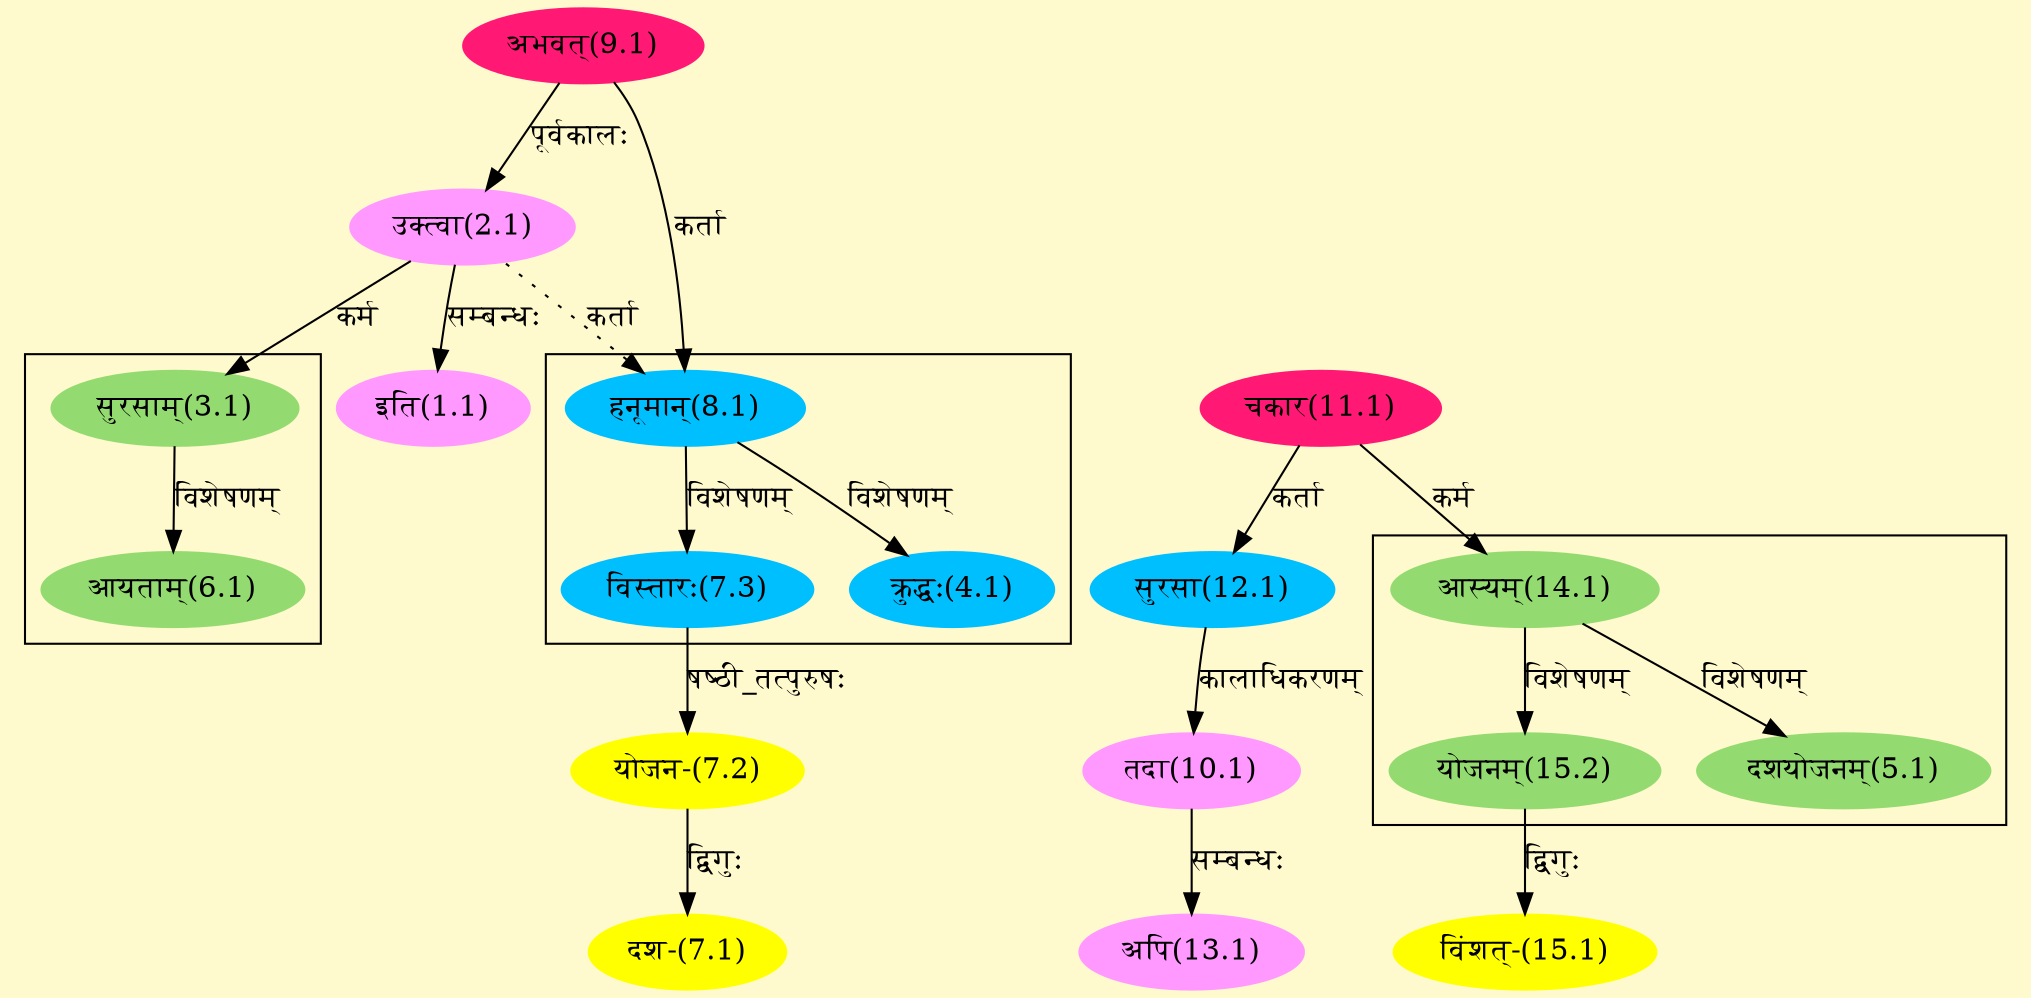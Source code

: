 digraph G{
rankdir=BT;
 compound=true;
 bgcolor="lemonchiffon1";

subgraph cluster_1{
Node4_1 [style=filled, color="#00BFFF" label = "क्रुद्धः(4.1)"]
Node8_1 [style=filled, color="#00BFFF" label = "हनूमान्(8.1)"]
Node7_3 [style=filled, color="#00BFFF" label = "विस्तारः(7.3)"]

}

subgraph cluster_2{
Node5_1 [style=filled, color="#93DB70" label = "दशयोजनम्(5.1)"]
Node14_1 [style=filled, color="#93DB70" label = "आस्यम्(14.1)"]
Node15_2 [style=filled, color="#93DB70" label = "योजनम्(15.2)"]

}

subgraph cluster_3{
Node6_1 [style=filled, color="#93DB70" label = "आयताम्(6.1)"]
Node3_1 [style=filled, color="#93DB70" label = "सुरसाम्(3.1)"]

}
Node1_1 [style=filled, color="#FF99FF" label = "इति(1.1)"]
Node2_1 [style=filled, color="#FF99FF" label = "उक्त्वा(2.1)"]
Node9_1 [style=filled, color="#FF1975" label = "अभवत्(9.1)"]
Node3_1 [style=filled, color="#93DB70" label = "सुरसाम्(3.1)"]
Node7_1 [style=filled, color="#FFFF00" label = "दश-(7.1)"]
Node7_2 [style=filled, color="#FFFF00" label = "योजन-(7.2)"]
Node7_3 [style=filled, color="#00BFFF" label = "विस्तारः(7.3)"]
Node8_1 [style=filled, color="#00BFFF" label = "हनूमान्(8.1)"]
Node [style=filled, color="" label = "()"]
Node10_1 [style=filled, color="#FF99FF" label = "तदा(10.1)"]
Node12_1 [style=filled, color="#00BFFF" label = "सुरसा(12.1)"]
Node11_1 [style=filled, color="#FF1975" label = "चकार(11.1)"]
Node13_1 [style=filled, color="#FF99FF" label = "अपि(13.1)"]
Node14_1 [style=filled, color="#93DB70" label = "आस्यम्(14.1)"]
Node15_1 [style=filled, color="#FFFF00" label = "विंशत्-(15.1)"]
Node15_2 [style=filled, color="#93DB70" label = "योजनम्(15.2)"]
/* Start of Relations section */

Node1_1 -> Node2_1 [  label="सम्बन्धः"  dir="back" ]
Node2_1 -> Node9_1 [  label="पूर्वकालः"  dir="back" ]
Node3_1 -> Node2_1 [  label="कर्म"  dir="back" ]
Node4_1 -> Node8_1 [  label="विशेषणम्"  dir="back" ]
Node5_1 -> Node14_1 [  label="विशेषणम्"  dir="back" ]
Node6_1 -> Node3_1 [  label="विशेषणम्"  dir="back" ]
Node7_1 -> Node7_2 [  label="द्विगुः"  dir="back" ]
Node7_2 -> Node7_3 [  label="षष्ठी_तत्पुरुषः"  dir="back" ]
Node7_3 -> Node8_1 [  label="विशेषणम्"  dir="back" ]
Node8_1 -> Node9_1 [  label="कर्ता"  dir="back" ]
Node8_1 -> Node2_1 [ style=dotted label="कर्ता"  dir="back" ]
Node10_1 -> Node12_1 [  label="कालाधिकरणम्"  dir="back" ]
Node12_1 -> Node11_1 [  label="कर्ता"  dir="back" ]
Node13_1 -> Node10_1 [  label="सम्बन्धः"  dir="back" ]
Node14_1 -> Node11_1 [  label="कर्म"  dir="back" ]
Node15_1 -> Node15_2 [  label="द्विगुः"  dir="back" ]
Node15_2 -> Node14_1 [  label="विशेषणम्"  dir="back" ]
}
